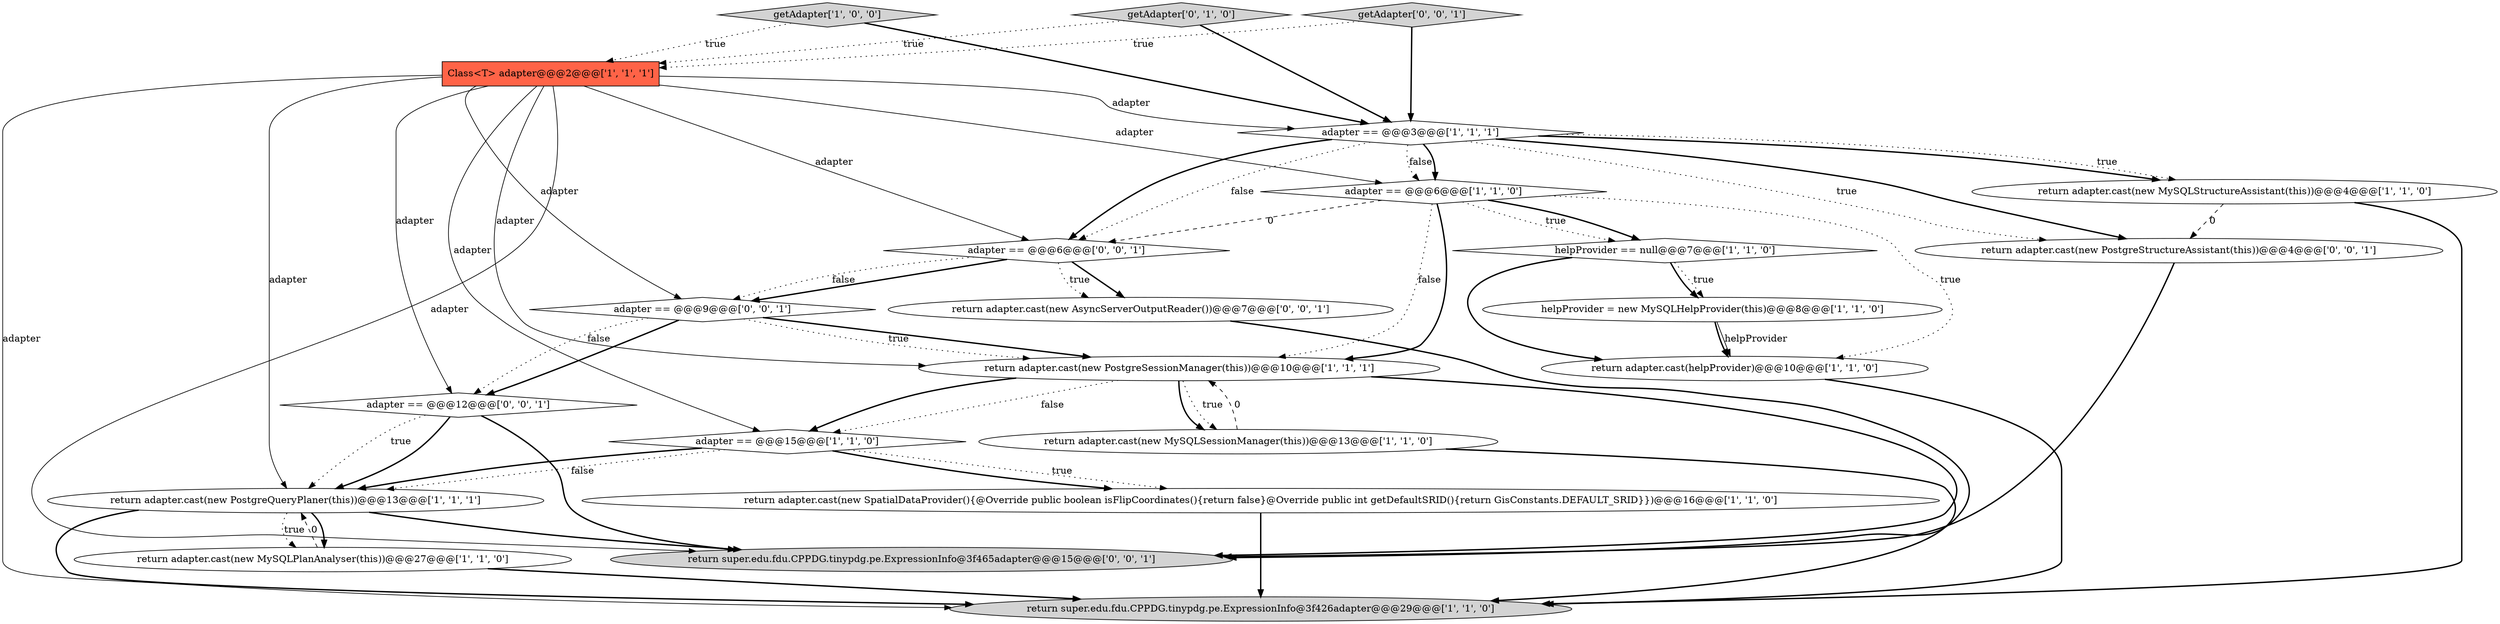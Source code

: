digraph {
8 [style = filled, label = "return adapter.cast(new PostgreSessionManager(this))@@@10@@@['1', '1', '1']", fillcolor = white, shape = ellipse image = "AAA0AAABBB1BBB"];
6 [style = filled, label = "Class<T> adapter@@@2@@@['1', '1', '1']", fillcolor = tomato, shape = box image = "AAA0AAABBB1BBB"];
11 [style = filled, label = "return adapter.cast(new SpatialDataProvider(){@Override public boolean isFlipCoordinates(){return false}@Override public int getDefaultSRID(){return GisConstants.DEFAULT_SRID}})@@@16@@@['1', '1', '0']", fillcolor = white, shape = ellipse image = "AAA0AAABBB1BBB"];
4 [style = filled, label = "return adapter.cast(helpProvider)@@@10@@@['1', '1', '0']", fillcolor = white, shape = ellipse image = "AAA0AAABBB1BBB"];
12 [style = filled, label = "helpProvider == null@@@7@@@['1', '1', '0']", fillcolor = white, shape = diamond image = "AAA0AAABBB1BBB"];
17 [style = filled, label = "return adapter.cast(new PostgreStructureAssistant(this))@@@4@@@['0', '0', '1']", fillcolor = white, shape = ellipse image = "AAA0AAABBB3BBB"];
22 [style = filled, label = "return adapter.cast(new AsyncServerOutputReader())@@@7@@@['0', '0', '1']", fillcolor = white, shape = ellipse image = "AAA0AAABBB3BBB"];
13 [style = filled, label = "adapter == @@@15@@@['1', '1', '0']", fillcolor = white, shape = diamond image = "AAA0AAABBB1BBB"];
9 [style = filled, label = "getAdapter['1', '0', '0']", fillcolor = lightgray, shape = diamond image = "AAA0AAABBB1BBB"];
10 [style = filled, label = "return super.edu.fdu.CPPDG.tinypdg.pe.ExpressionInfo@3f426adapter@@@29@@@['1', '1', '0']", fillcolor = lightgray, shape = ellipse image = "AAA0AAABBB1BBB"];
1 [style = filled, label = "return adapter.cast(new MySQLPlanAnalyser(this))@@@27@@@['1', '1', '0']", fillcolor = white, shape = ellipse image = "AAA0AAABBB1BBB"];
0 [style = filled, label = "adapter == @@@6@@@['1', '1', '0']", fillcolor = white, shape = diamond image = "AAA0AAABBB1BBB"];
21 [style = filled, label = "return super.edu.fdu.CPPDG.tinypdg.pe.ExpressionInfo@3f465adapter@@@15@@@['0', '0', '1']", fillcolor = lightgray, shape = ellipse image = "AAA0AAABBB3BBB"];
7 [style = filled, label = "return adapter.cast(new MySQLStructureAssistant(this))@@@4@@@['1', '1', '0']", fillcolor = white, shape = ellipse image = "AAA0AAABBB1BBB"];
14 [style = filled, label = "helpProvider = new MySQLHelpProvider(this)@@@8@@@['1', '1', '0']", fillcolor = white, shape = ellipse image = "AAA0AAABBB1BBB"];
5 [style = filled, label = "return adapter.cast(new PostgreQueryPlaner(this))@@@13@@@['1', '1', '1']", fillcolor = white, shape = ellipse image = "AAA0AAABBB1BBB"];
3 [style = filled, label = "return adapter.cast(new MySQLSessionManager(this))@@@13@@@['1', '1', '0']", fillcolor = white, shape = ellipse image = "AAA0AAABBB1BBB"];
15 [style = filled, label = "getAdapter['0', '1', '0']", fillcolor = lightgray, shape = diamond image = "AAA0AAABBB2BBB"];
18 [style = filled, label = "adapter == @@@12@@@['0', '0', '1']", fillcolor = white, shape = diamond image = "AAA0AAABBB3BBB"];
19 [style = filled, label = "getAdapter['0', '0', '1']", fillcolor = lightgray, shape = diamond image = "AAA0AAABBB3BBB"];
2 [style = filled, label = "adapter == @@@3@@@['1', '1', '1']", fillcolor = white, shape = diamond image = "AAA0AAABBB1BBB"];
16 [style = filled, label = "adapter == @@@9@@@['0', '0', '1']", fillcolor = white, shape = diamond image = "AAA0AAABBB3BBB"];
20 [style = filled, label = "adapter == @@@6@@@['0', '0', '1']", fillcolor = white, shape = diamond image = "AAA0AAABBB3BBB"];
2->17 [style = dotted, label="true"];
6->10 [style = solid, label="adapter"];
3->10 [style = bold, label=""];
16->18 [style = dotted, label="false"];
1->5 [style = dashed, label="0"];
6->21 [style = solid, label="adapter"];
8->13 [style = dotted, label="false"];
13->5 [style = dotted, label="false"];
2->20 [style = dotted, label="false"];
1->10 [style = bold, label=""];
2->0 [style = dotted, label="false"];
20->16 [style = bold, label=""];
17->21 [style = bold, label=""];
2->7 [style = bold, label=""];
6->13 [style = solid, label="adapter"];
7->10 [style = bold, label=""];
6->0 [style = solid, label="adapter"];
6->8 [style = solid, label="adapter"];
18->5 [style = dotted, label="true"];
12->14 [style = bold, label=""];
5->1 [style = bold, label=""];
16->18 [style = bold, label=""];
12->4 [style = bold, label=""];
18->5 [style = bold, label=""];
13->11 [style = dotted, label="true"];
9->2 [style = bold, label=""];
20->22 [style = bold, label=""];
16->8 [style = bold, label=""];
0->12 [style = dotted, label="true"];
6->16 [style = solid, label="adapter"];
0->8 [style = bold, label=""];
5->10 [style = bold, label=""];
0->20 [style = dashed, label="0"];
8->21 [style = bold, label=""];
9->6 [style = dotted, label="true"];
15->6 [style = dotted, label="true"];
8->3 [style = bold, label=""];
15->2 [style = bold, label=""];
2->17 [style = bold, label=""];
7->17 [style = dashed, label="0"];
13->11 [style = bold, label=""];
20->16 [style = dotted, label="false"];
11->10 [style = bold, label=""];
0->12 [style = bold, label=""];
5->21 [style = bold, label=""];
6->5 [style = solid, label="adapter"];
2->20 [style = bold, label=""];
20->22 [style = dotted, label="true"];
12->14 [style = dotted, label="true"];
8->13 [style = bold, label=""];
0->8 [style = dotted, label="false"];
6->18 [style = solid, label="adapter"];
4->10 [style = bold, label=""];
18->21 [style = bold, label=""];
16->8 [style = dotted, label="true"];
6->20 [style = solid, label="adapter"];
8->3 [style = dotted, label="true"];
5->1 [style = dotted, label="true"];
0->4 [style = dotted, label="true"];
2->0 [style = bold, label=""];
14->4 [style = bold, label=""];
22->21 [style = bold, label=""];
19->6 [style = dotted, label="true"];
6->2 [style = solid, label="adapter"];
19->2 [style = bold, label=""];
3->8 [style = dashed, label="0"];
14->4 [style = solid, label="helpProvider"];
13->5 [style = bold, label=""];
2->7 [style = dotted, label="true"];
}
